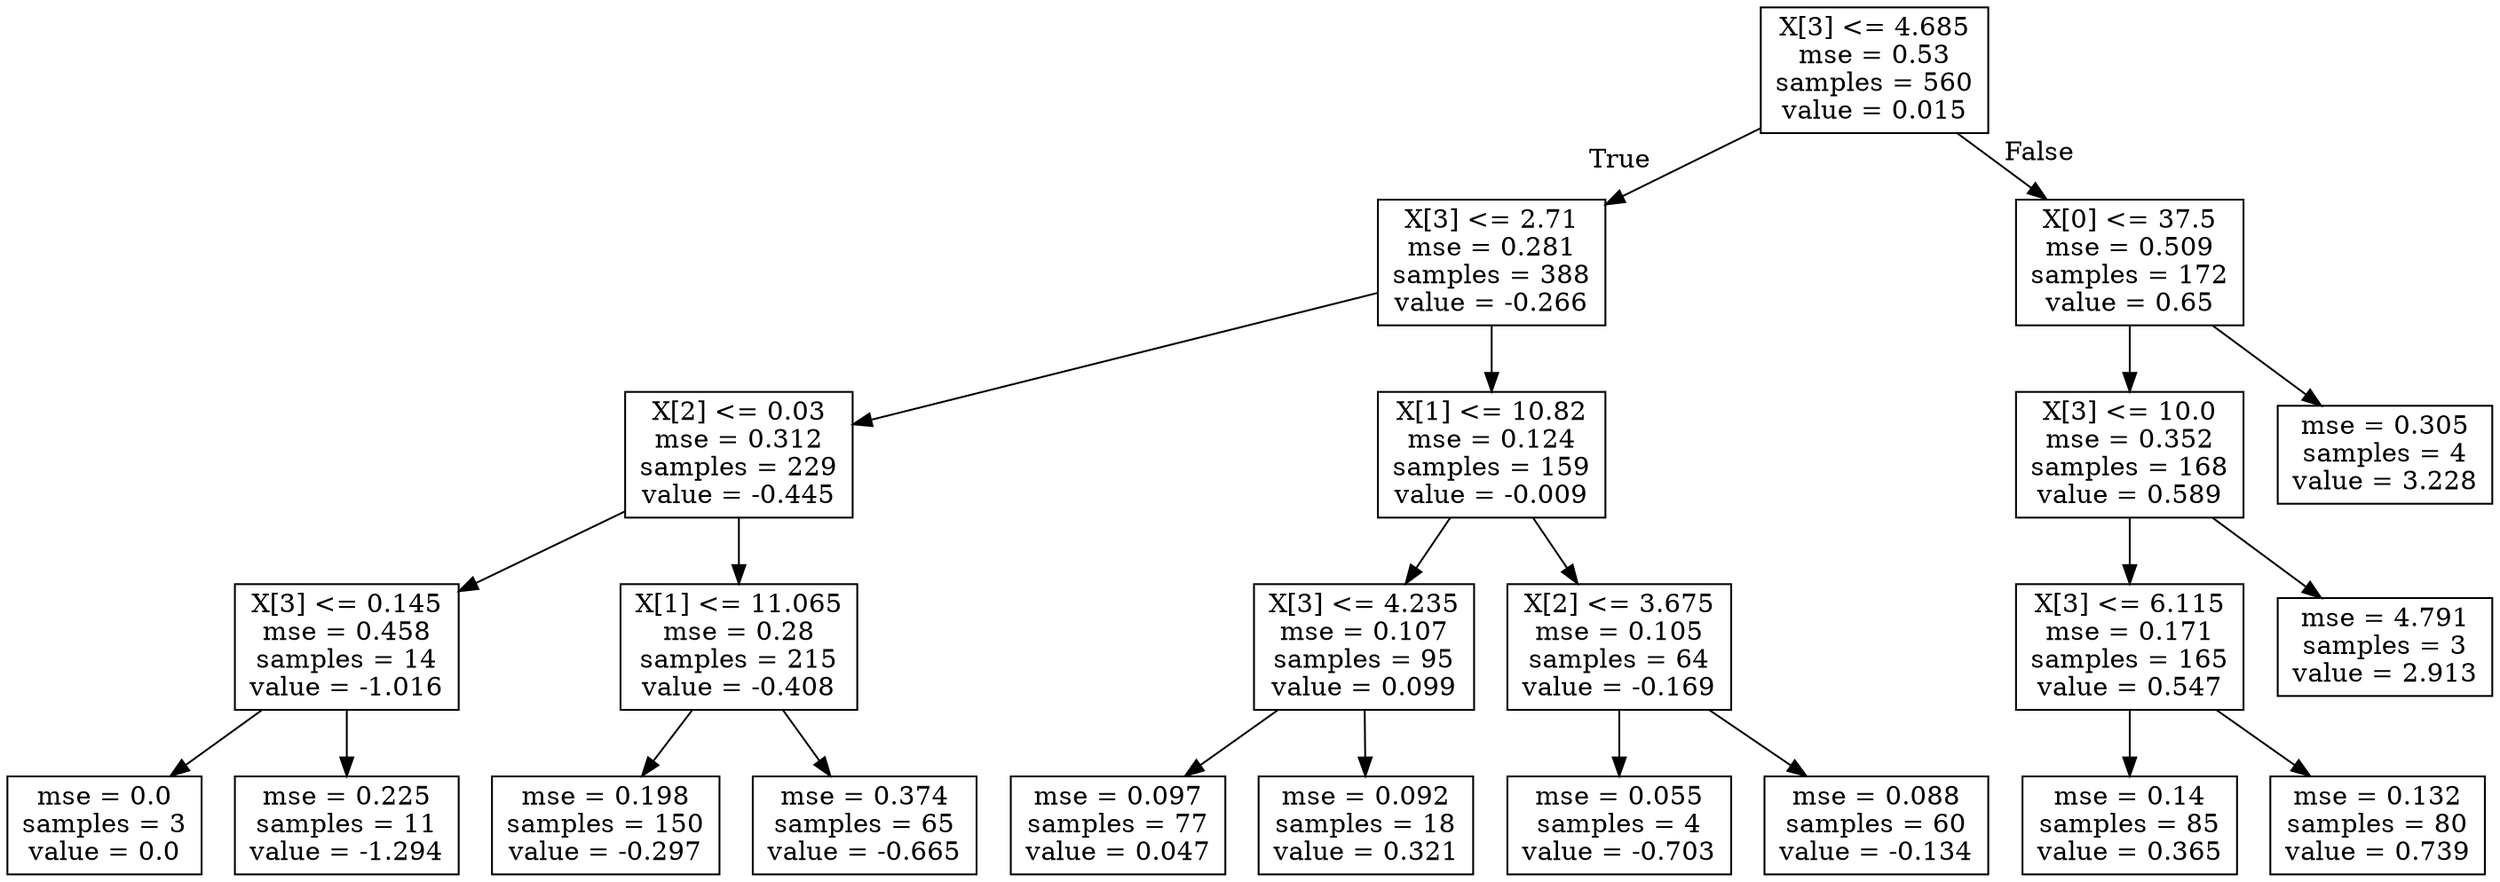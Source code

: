 digraph Tree {
node [shape=box] ;
0 [label="X[3] <= 4.685\nmse = 0.53\nsamples = 560\nvalue = 0.015"] ;
1 [label="X[3] <= 2.71\nmse = 0.281\nsamples = 388\nvalue = -0.266"] ;
0 -> 1 [labeldistance=2.5, labelangle=45, headlabel="True"] ;
2 [label="X[2] <= 0.03\nmse = 0.312\nsamples = 229\nvalue = -0.445"] ;
1 -> 2 ;
3 [label="X[3] <= 0.145\nmse = 0.458\nsamples = 14\nvalue = -1.016"] ;
2 -> 3 ;
4 [label="mse = 0.0\nsamples = 3\nvalue = 0.0"] ;
3 -> 4 ;
5 [label="mse = 0.225\nsamples = 11\nvalue = -1.294"] ;
3 -> 5 ;
6 [label="X[1] <= 11.065\nmse = 0.28\nsamples = 215\nvalue = -0.408"] ;
2 -> 6 ;
7 [label="mse = 0.198\nsamples = 150\nvalue = -0.297"] ;
6 -> 7 ;
8 [label="mse = 0.374\nsamples = 65\nvalue = -0.665"] ;
6 -> 8 ;
9 [label="X[1] <= 10.82\nmse = 0.124\nsamples = 159\nvalue = -0.009"] ;
1 -> 9 ;
10 [label="X[3] <= 4.235\nmse = 0.107\nsamples = 95\nvalue = 0.099"] ;
9 -> 10 ;
11 [label="mse = 0.097\nsamples = 77\nvalue = 0.047"] ;
10 -> 11 ;
12 [label="mse = 0.092\nsamples = 18\nvalue = 0.321"] ;
10 -> 12 ;
13 [label="X[2] <= 3.675\nmse = 0.105\nsamples = 64\nvalue = -0.169"] ;
9 -> 13 ;
14 [label="mse = 0.055\nsamples = 4\nvalue = -0.703"] ;
13 -> 14 ;
15 [label="mse = 0.088\nsamples = 60\nvalue = -0.134"] ;
13 -> 15 ;
16 [label="X[0] <= 37.5\nmse = 0.509\nsamples = 172\nvalue = 0.65"] ;
0 -> 16 [labeldistance=2.5, labelangle=-45, headlabel="False"] ;
17 [label="X[3] <= 10.0\nmse = 0.352\nsamples = 168\nvalue = 0.589"] ;
16 -> 17 ;
18 [label="X[3] <= 6.115\nmse = 0.171\nsamples = 165\nvalue = 0.547"] ;
17 -> 18 ;
19 [label="mse = 0.14\nsamples = 85\nvalue = 0.365"] ;
18 -> 19 ;
20 [label="mse = 0.132\nsamples = 80\nvalue = 0.739"] ;
18 -> 20 ;
21 [label="mse = 4.791\nsamples = 3\nvalue = 2.913"] ;
17 -> 21 ;
22 [label="mse = 0.305\nsamples = 4\nvalue = 3.228"] ;
16 -> 22 ;
}